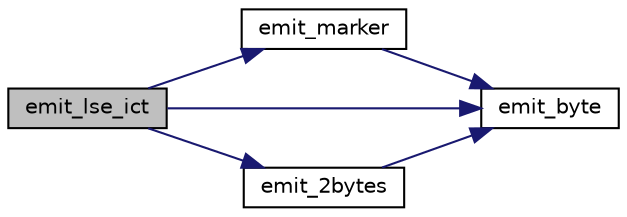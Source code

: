 digraph "emit_lse_ict"
{
 // LATEX_PDF_SIZE
  bgcolor="transparent";
  edge [fontname="Helvetica",fontsize="10",labelfontname="Helvetica",labelfontsize="10"];
  node [fontname="Helvetica",fontsize="10",shape=record];
  rankdir="LR";
  Node118 [label="emit_lse_ict",height=0.2,width=0.4,color="black", fillcolor="grey75", style="filled", fontcolor="black",tooltip=" "];
  Node118 -> Node119 [color="midnightblue",fontsize="10",style="solid"];
  Node119 [label="emit_marker",height=0.2,width=0.4,color="black",URL="$jcmarker_8c.html#ac0f824579de49431507514270155e053",tooltip=" "];
  Node119 -> Node120 [color="midnightblue",fontsize="10",style="solid"];
  Node120 [label="emit_byte",height=0.2,width=0.4,color="black",URL="$jcmarker_8c.html#a08eca462b2b57f23ee007a57a39dbded",tooltip=" "];
  Node118 -> Node121 [color="midnightblue",fontsize="10",style="solid"];
  Node121 [label="emit_2bytes",height=0.2,width=0.4,color="black",URL="$jcmarker_8c.html#ab1f72cd7a3d8f4b5679ddc051e44ad17",tooltip=" "];
  Node121 -> Node120 [color="midnightblue",fontsize="10",style="solid"];
  Node118 -> Node120 [color="midnightblue",fontsize="10",style="solid"];
}
